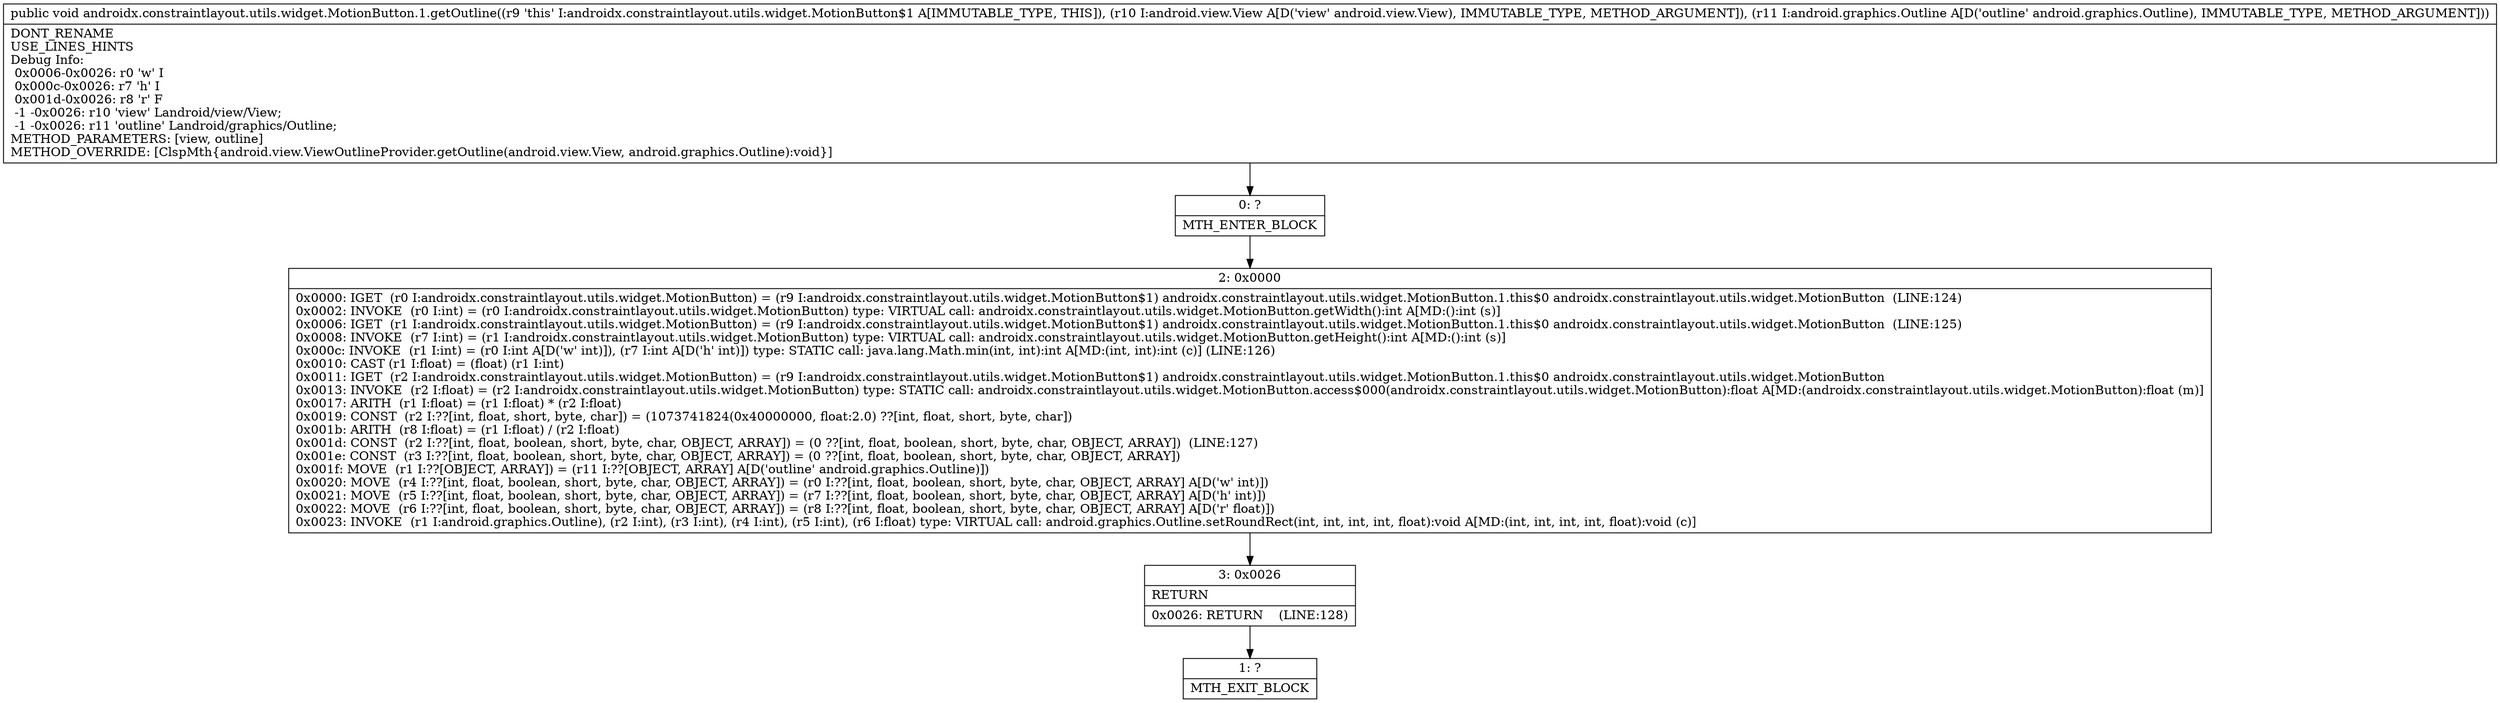 digraph "CFG forandroidx.constraintlayout.utils.widget.MotionButton.1.getOutline(Landroid\/view\/View;Landroid\/graphics\/Outline;)V" {
Node_0 [shape=record,label="{0\:\ ?|MTH_ENTER_BLOCK\l}"];
Node_2 [shape=record,label="{2\:\ 0x0000|0x0000: IGET  (r0 I:androidx.constraintlayout.utils.widget.MotionButton) = (r9 I:androidx.constraintlayout.utils.widget.MotionButton$1) androidx.constraintlayout.utils.widget.MotionButton.1.this$0 androidx.constraintlayout.utils.widget.MotionButton  (LINE:124)\l0x0002: INVOKE  (r0 I:int) = (r0 I:androidx.constraintlayout.utils.widget.MotionButton) type: VIRTUAL call: androidx.constraintlayout.utils.widget.MotionButton.getWidth():int A[MD:():int (s)]\l0x0006: IGET  (r1 I:androidx.constraintlayout.utils.widget.MotionButton) = (r9 I:androidx.constraintlayout.utils.widget.MotionButton$1) androidx.constraintlayout.utils.widget.MotionButton.1.this$0 androidx.constraintlayout.utils.widget.MotionButton  (LINE:125)\l0x0008: INVOKE  (r7 I:int) = (r1 I:androidx.constraintlayout.utils.widget.MotionButton) type: VIRTUAL call: androidx.constraintlayout.utils.widget.MotionButton.getHeight():int A[MD:():int (s)]\l0x000c: INVOKE  (r1 I:int) = (r0 I:int A[D('w' int)]), (r7 I:int A[D('h' int)]) type: STATIC call: java.lang.Math.min(int, int):int A[MD:(int, int):int (c)] (LINE:126)\l0x0010: CAST (r1 I:float) = (float) (r1 I:int) \l0x0011: IGET  (r2 I:androidx.constraintlayout.utils.widget.MotionButton) = (r9 I:androidx.constraintlayout.utils.widget.MotionButton$1) androidx.constraintlayout.utils.widget.MotionButton.1.this$0 androidx.constraintlayout.utils.widget.MotionButton \l0x0013: INVOKE  (r2 I:float) = (r2 I:androidx.constraintlayout.utils.widget.MotionButton) type: STATIC call: androidx.constraintlayout.utils.widget.MotionButton.access$000(androidx.constraintlayout.utils.widget.MotionButton):float A[MD:(androidx.constraintlayout.utils.widget.MotionButton):float (m)]\l0x0017: ARITH  (r1 I:float) = (r1 I:float) * (r2 I:float) \l0x0019: CONST  (r2 I:??[int, float, short, byte, char]) = (1073741824(0x40000000, float:2.0) ??[int, float, short, byte, char]) \l0x001b: ARITH  (r8 I:float) = (r1 I:float) \/ (r2 I:float) \l0x001d: CONST  (r2 I:??[int, float, boolean, short, byte, char, OBJECT, ARRAY]) = (0 ??[int, float, boolean, short, byte, char, OBJECT, ARRAY])  (LINE:127)\l0x001e: CONST  (r3 I:??[int, float, boolean, short, byte, char, OBJECT, ARRAY]) = (0 ??[int, float, boolean, short, byte, char, OBJECT, ARRAY]) \l0x001f: MOVE  (r1 I:??[OBJECT, ARRAY]) = (r11 I:??[OBJECT, ARRAY] A[D('outline' android.graphics.Outline)]) \l0x0020: MOVE  (r4 I:??[int, float, boolean, short, byte, char, OBJECT, ARRAY]) = (r0 I:??[int, float, boolean, short, byte, char, OBJECT, ARRAY] A[D('w' int)]) \l0x0021: MOVE  (r5 I:??[int, float, boolean, short, byte, char, OBJECT, ARRAY]) = (r7 I:??[int, float, boolean, short, byte, char, OBJECT, ARRAY] A[D('h' int)]) \l0x0022: MOVE  (r6 I:??[int, float, boolean, short, byte, char, OBJECT, ARRAY]) = (r8 I:??[int, float, boolean, short, byte, char, OBJECT, ARRAY] A[D('r' float)]) \l0x0023: INVOKE  (r1 I:android.graphics.Outline), (r2 I:int), (r3 I:int), (r4 I:int), (r5 I:int), (r6 I:float) type: VIRTUAL call: android.graphics.Outline.setRoundRect(int, int, int, int, float):void A[MD:(int, int, int, int, float):void (c)]\l}"];
Node_3 [shape=record,label="{3\:\ 0x0026|RETURN\l|0x0026: RETURN    (LINE:128)\l}"];
Node_1 [shape=record,label="{1\:\ ?|MTH_EXIT_BLOCK\l}"];
MethodNode[shape=record,label="{public void androidx.constraintlayout.utils.widget.MotionButton.1.getOutline((r9 'this' I:androidx.constraintlayout.utils.widget.MotionButton$1 A[IMMUTABLE_TYPE, THIS]), (r10 I:android.view.View A[D('view' android.view.View), IMMUTABLE_TYPE, METHOD_ARGUMENT]), (r11 I:android.graphics.Outline A[D('outline' android.graphics.Outline), IMMUTABLE_TYPE, METHOD_ARGUMENT]))  | DONT_RENAME\lUSE_LINES_HINTS\lDebug Info:\l  0x0006\-0x0026: r0 'w' I\l  0x000c\-0x0026: r7 'h' I\l  0x001d\-0x0026: r8 'r' F\l  \-1 \-0x0026: r10 'view' Landroid\/view\/View;\l  \-1 \-0x0026: r11 'outline' Landroid\/graphics\/Outline;\lMETHOD_PARAMETERS: [view, outline]\lMETHOD_OVERRIDE: [ClspMth\{android.view.ViewOutlineProvider.getOutline(android.view.View, android.graphics.Outline):void\}]\l}"];
MethodNode -> Node_0;Node_0 -> Node_2;
Node_2 -> Node_3;
Node_3 -> Node_1;
}

